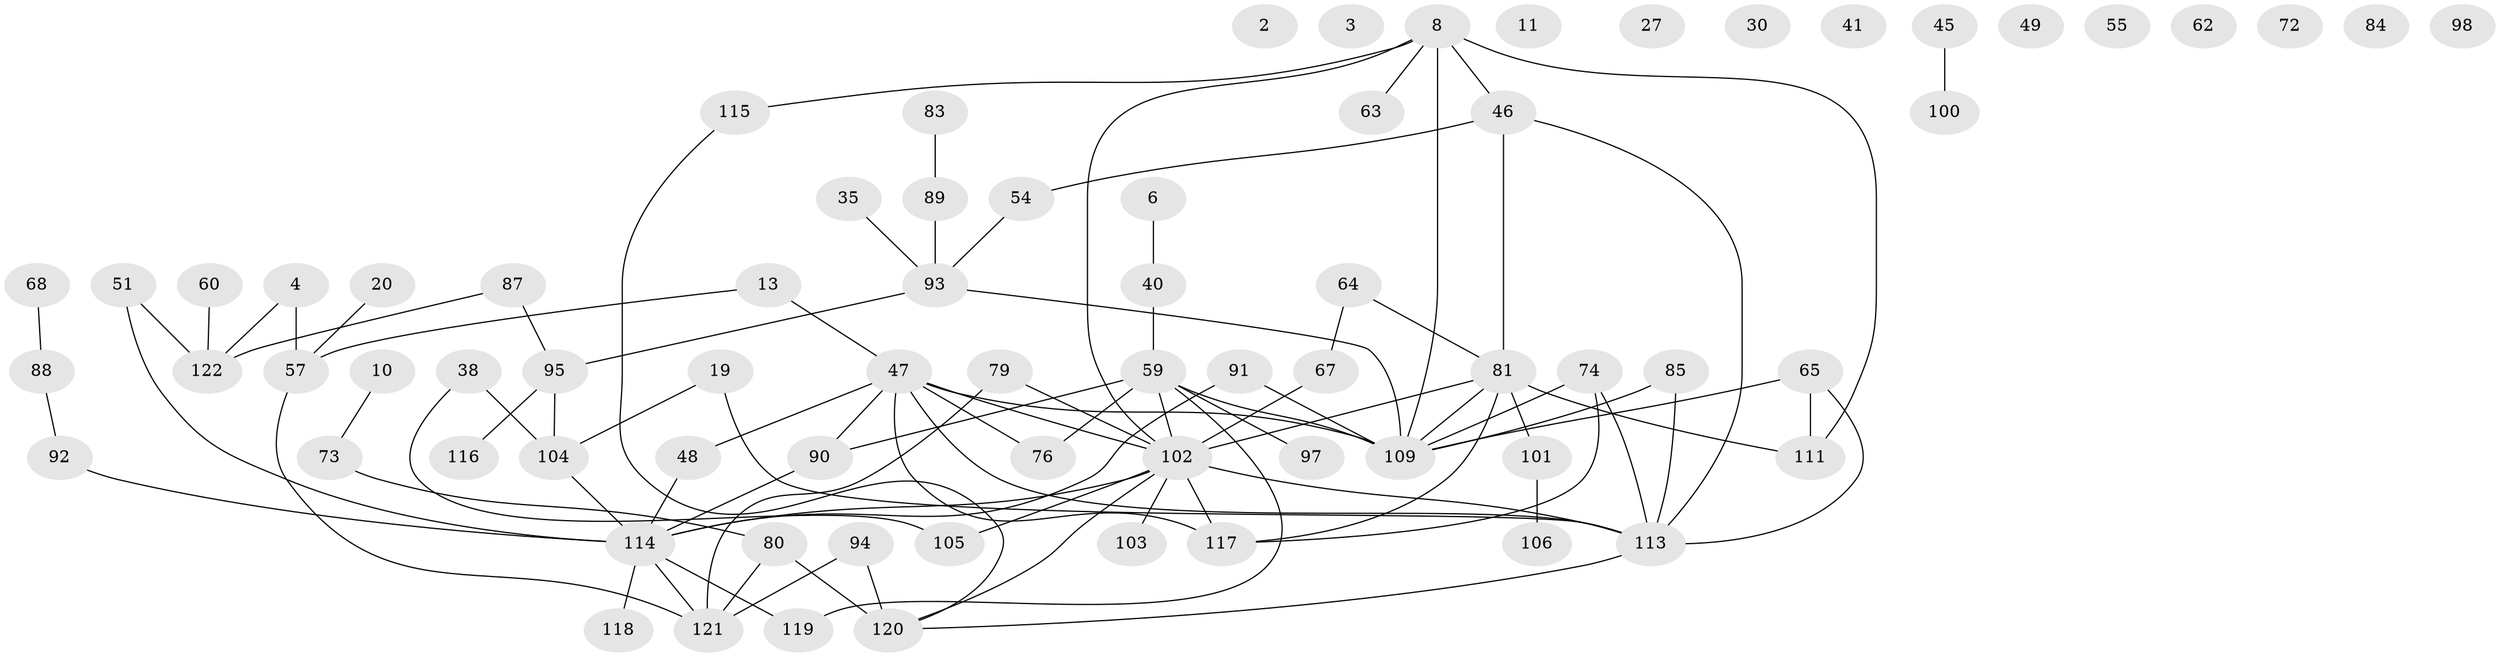 // original degree distribution, {2: 0.319672131147541, 0: 0.09836065573770492, 3: 0.18032786885245902, 1: 0.14754098360655737, 7: 0.02459016393442623, 5: 0.05737704918032787, 4: 0.13114754098360656, 6: 0.03278688524590164, 8: 0.00819672131147541}
// Generated by graph-tools (version 1.1) at 2025/43/03/04/25 21:43:18]
// undirected, 73 vertices, 92 edges
graph export_dot {
graph [start="1"]
  node [color=gray90,style=filled];
  2;
  3;
  4;
  6;
  8;
  10;
  11;
  13;
  19;
  20;
  27;
  30;
  35;
  38;
  40;
  41;
  45;
  46 [super="+39"];
  47 [super="+42"];
  48 [super="+22"];
  49;
  51;
  54;
  55;
  57;
  59 [super="+52"];
  60;
  62;
  63;
  64;
  65 [super="+18+61"];
  67;
  68;
  72;
  73;
  74;
  76;
  79;
  80;
  81 [super="+32+37+78"];
  83;
  84;
  85 [super="+69+15"];
  87;
  88;
  89 [super="+29"];
  90 [super="+33"];
  91;
  92;
  93;
  94;
  95;
  97;
  98;
  100;
  101;
  102 [super="+1+53+43+26+99+96"];
  103;
  104 [super="+5"];
  105;
  106;
  109 [super="+17+66+28+82"];
  111;
  113 [super="+77+9+107"];
  114 [super="+44+110"];
  115;
  116;
  117 [super="+108"];
  118;
  119;
  120 [super="+112"];
  121;
  122;
  4 -- 57;
  4 -- 122;
  6 -- 40;
  8 -- 46 [weight=2];
  8 -- 63;
  8 -- 102;
  8 -- 111;
  8 -- 115;
  8 -- 109;
  10 -- 73;
  13 -- 57;
  13 -- 47;
  19 -- 113;
  19 -- 104;
  20 -- 57;
  35 -- 93;
  38 -- 104;
  38 -- 105;
  40 -- 59;
  45 -- 100;
  46 -- 54;
  46 -- 113 [weight=2];
  46 -- 81;
  47 -- 76;
  47 -- 48 [weight=2];
  47 -- 117 [weight=2];
  47 -- 109;
  47 -- 90;
  47 -- 102 [weight=2];
  47 -- 113 [weight=2];
  48 -- 114 [weight=2];
  51 -- 122;
  51 -- 114;
  54 -- 93;
  57 -- 121;
  59 -- 76;
  59 -- 119;
  59 -- 109 [weight=2];
  59 -- 97;
  59 -- 90;
  59 -- 102;
  60 -- 122;
  64 -- 67;
  64 -- 81;
  65 -- 113 [weight=3];
  65 -- 111;
  65 -- 109;
  67 -- 102;
  68 -- 88;
  73 -- 80;
  74 -- 109;
  74 -- 117;
  74 -- 113;
  79 -- 121;
  79 -- 102;
  80 -- 120 [weight=2];
  80 -- 121;
  81 -- 102 [weight=2];
  81 -- 117;
  81 -- 111;
  81 -- 101;
  81 -- 109;
  83 -- 89;
  85 -- 113;
  85 -- 109;
  87 -- 95;
  87 -- 122;
  88 -- 92;
  89 -- 93;
  90 -- 114;
  91 -- 114;
  91 -- 109;
  92 -- 114;
  93 -- 95;
  93 -- 109;
  94 -- 120 [weight=2];
  94 -- 121;
  95 -- 104;
  95 -- 116;
  101 -- 106;
  102 -- 105;
  102 -- 103;
  102 -- 114 [weight=3];
  102 -- 113 [weight=2];
  102 -- 117;
  102 -- 120;
  104 -- 114;
  113 -- 120;
  114 -- 118;
  114 -- 119;
  114 -- 121;
  115 -- 120;
}
